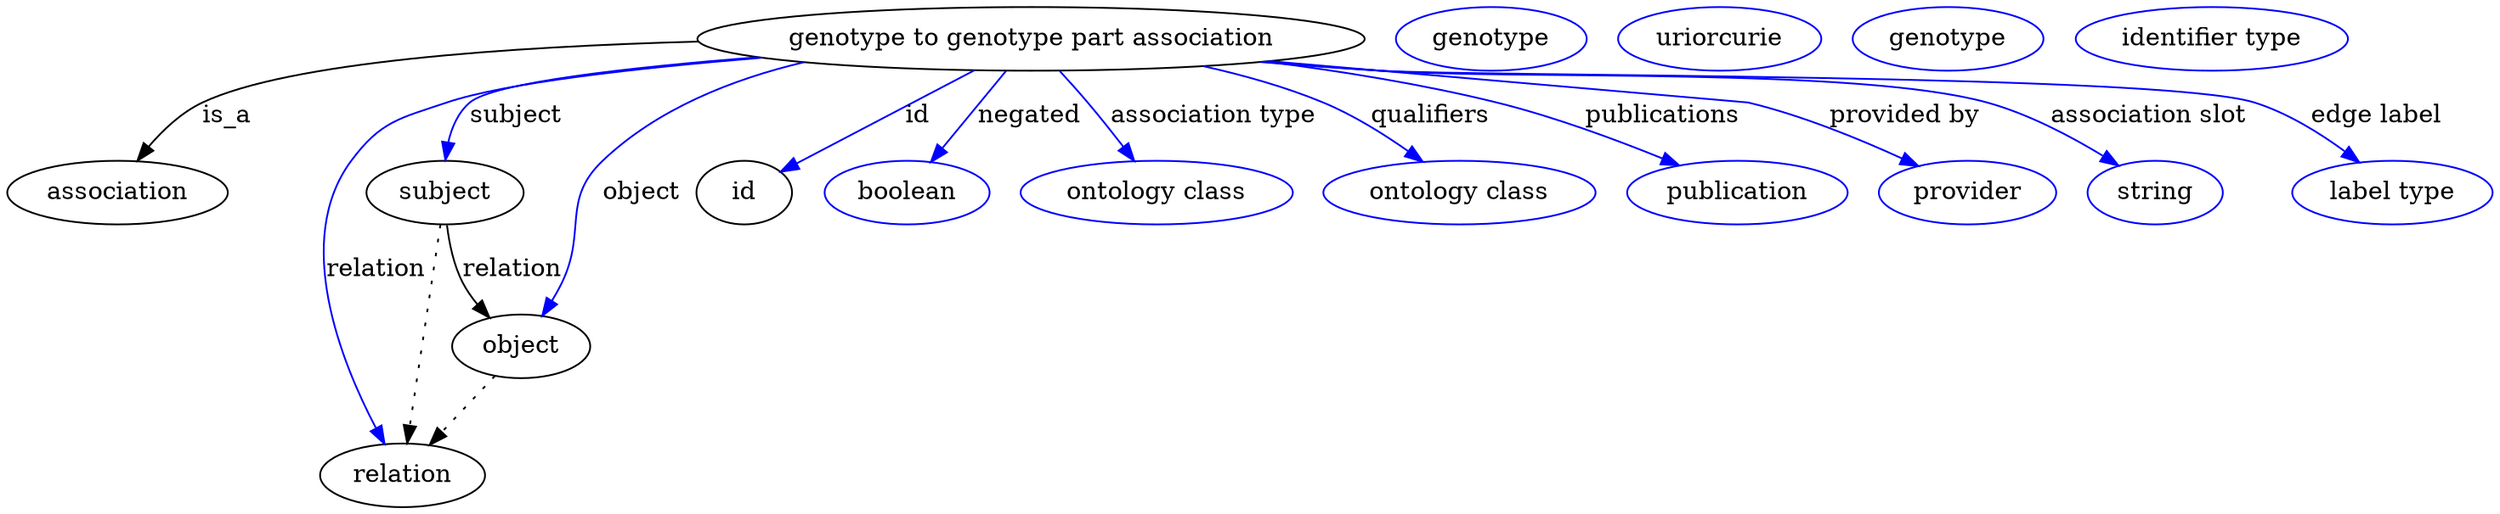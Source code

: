digraph {
	graph [bb="0,0,1173.1,281"];
	node [label="\N"];
	"genotype to genotype part association"	 [height=0.5,
		label="genotype to genotype part association",
		pos="495.4,263",
		width=3.9918];
	association	 [height=0.5,
		pos="49.402,177",
		width=1.3723];
	"genotype to genotype part association" -> association	 [label=is_a,
		lp="101.68,220",
		pos="e,58.898,194.95 361.8,256.32 253,250.02 113.63,239.67 89.85,227 79.694,221.59 71.16,212.43 64.588,203.42"];
	subject	 [height=0.5,
		pos="204.4,177",
		width=0.97656];
	"genotype to genotype part association" -> subject	 [color=blue,
		label=subject,
		lp="242.23,220",
		pos="e,206.05,195.44 375.52,253.06 307.75,246.42 234.12,237.09 221.75,227 215.06,221.55 210.95,213.38 208.42,205.21",
		style=solid];
	relation	 [height=0.5,
		pos="184.4,18",
		width=1.031];
	"genotype to genotype part association" -> relation	 [color=blue,
		label=relation,
		lp="168.78,134",
		pos="e,175,35.476 373.74,253.34 309.71,247.14 238.4,238.17 208.4,227 184.37,218.05 174.28,216.56 160.4,195 130.59,148.68 153.71,81.424 \
170.65,44.586",
		style=solid];
	object	 [height=0.5,
		pos="244.4,91",
		width=0.88096];
	"genotype to genotype part association" -> object	 [color=blue,
		label=object,
		lp="301.51,177",
		pos="e,253.12,108.39 424.09,247.34 370.99,234.37 304.33,214.9 284.19,195 261.52,172.6 273.29,156.57 261.4,127 260.16,123.92 258.79,120.73 \
257.38,117.58",
		style=solid];
	id	 [height=0.5,
		pos="354.4,177",
		width=0.75];
	"genotype to genotype part association" -> id	 [color=blue,
		label=id,
		lp="438.85,220",
		pos="e,374.49,189.25 466.19,245.18 441.87,230.35 407.43,209.34 383.22,194.58",
		style=solid];
	negated	 [color=blue,
		height=0.5,
		label=boolean,
		pos="437.4,177",
		width=1.0584];
	"genotype to genotype part association" -> negated	 [color=blue,
		label=negated,
		lp="492.17,220",
		pos="e,449.09,194.33 483.1,244.76 474.86,232.55 463.9,216.29 454.77,202.76",
		style=solid];
	"association type"	 [color=blue,
		height=0.5,
		label="ontology class",
		pos="554.4,177",
		width=1.6931];
	"genotype to genotype part association" -> "association type"	 [color=blue,
		label="association type",
		lp="574.31,220",
		pos="e,542.11,194.92 507.91,244.76 516.18,232.71 527.15,216.72 536.36,203.3",
		style=solid];
	qualifiers	 [color=blue,
		height=0.5,
		label="ontology class",
		pos="694.4,177",
		width=1.6931];
	"genotype to genotype part association" -> qualifiers	 [color=blue,
		label=qualifiers,
		lp="672.45,220",
		pos="e,674.13,194.09 567.39,247.36 586.09,242.07 605.89,235.33 623.4,227 638.34,219.9 653.51,209.7 665.97,200.37",
		style=solid];
	publications	 [color=blue,
		height=0.5,
		label=publication,
		pos="823.4,177",
		width=1.3859];
	"genotype to genotype part association" -> publications	 [color=blue,
		label=publications,
		lp="777.62,220",
		pos="e,793.23,191.65 595.91,250.07 630.08,244.48 668.24,236.9 702.4,227 730.42,218.88 760.75,206.34 784.03,195.85",
		style=solid];
	"provided by"	 [color=blue,
		height=0.5,
		label=provider,
		pos="931.4,177",
		width=1.1129];
	"genotype to genotype part association" -> "provided by"	 [color=blue,
		label="provided by",
		lp="889.03,220",
		pos="e,905.49,190.86 599.22,250.55 615.35,248.66 631.82,246.76 647.4,245 722.02,236.58 742.77,246.08 815.4,227 843.61,219.59 873.82,206.38 \
896.34,195.4",
		style=solid];
	"association slot"	 [color=blue,
		height=0.5,
		label=string,
		pos="1019.4,177",
		width=0.8403];
	"genotype to genotype part association" -> "association slot"	 [color=blue,
		label="association slot",
		lp="1004.4,220",
		pos="e,999.8,190.79 597.12,250.19 613.9,248.3 631.13,246.49 647.4,245 771.14,233.69 806.94,261.2 926.4,227 949.51,220.38 973.35,207.42 \
991.11,196.36",
		style=solid];
	"edge label"	 [color=blue,
		height=0.5,
		label="label type",
		pos="1128.4,177",
		width=1.2425];
	"genotype to genotype part association" -> "edge label"	 [color=blue,
		label="edge label",
		lp="1109,220",
		pos="e,1109.3,193.56 595.86,250.05 613.04,248.14 630.72,246.36 647.4,245 736.97,237.71 965.82,254.43 1051.4,227 1069.4,221.24 1087.2,\
210.11 1101.2,199.81",
		style=solid];
	subject -> relation	 [pos="e,186.67,36.027 202.11,158.76 198.64,131.21 192.04,78.735 187.95,46.223",
		style=dotted];
	subject -> object	 [label=relation,
		lp="240.78,134",
		pos="e,230.82,107.46 207.98,158.87 210.29,149.13 213.78,137.08 218.64,127 220.43,123.29 222.6,119.56 224.91,115.97"];
	"genotype to genotype part association_subject"	 [color=blue,
		height=0.5,
		label=genotype,
		pos="699.4,263",
		width=1.1812];
	"genotype to genotype part association_relation"	 [color=blue,
		height=0.5,
		label=uriorcurie,
		pos="804.4,263",
		width=1.2492];
	object -> relation	 [pos="e,198.17,34.752 230.79,74.435 223.09,65.075 213.33,53.191 204.74,42.745",
		style=dotted];
	"genotype to genotype part association_object"	 [color=blue,
		height=0.5,
		label=genotype,
		pos="909.4,263",
		width=1.1812];
	association_id	 [color=blue,
		height=0.5,
		label="identifier type",
		pos="1029.4,263",
		width=1.652];
}
